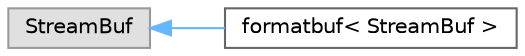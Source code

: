 digraph "类继承关系图"
{
 // LATEX_PDF_SIZE
  bgcolor="transparent";
  edge [fontname=Helvetica,fontsize=10,labelfontname=Helvetica,labelfontsize=10];
  node [fontname=Helvetica,fontsize=10,shape=box,height=0.2,width=0.4];
  rankdir="LR";
  Node0 [id="Node000000",label="StreamBuf",height=0.2,width=0.4,color="grey60", fillcolor="#E0E0E0", style="filled",tooltip=" "];
  Node0 -> Node1 [id="edge463_Node000000_Node000001",dir="back",color="steelblue1",style="solid",tooltip=" "];
  Node1 [id="Node000001",label="formatbuf\< StreamBuf \>",height=0.2,width=0.4,color="grey40", fillcolor="white", style="filled",URL="$classdetail_1_1formatbuf.html",tooltip=" "];
}
